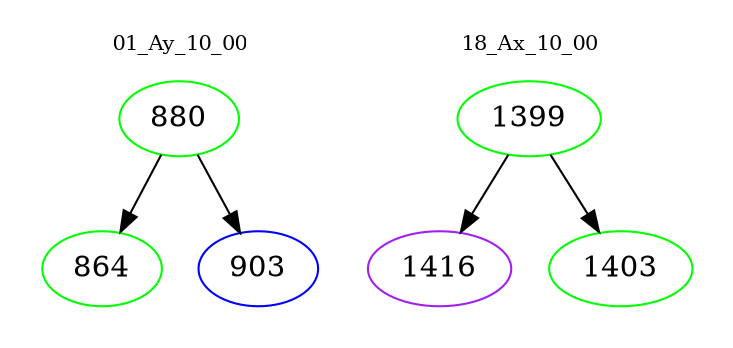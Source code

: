 digraph{
subgraph cluster_0 {
color = white
label = "01_Ay_10_00";
fontsize=10;
T0_880 [label="880", color="green"]
T0_880 -> T0_864 [color="black"]
T0_864 [label="864", color="green"]
T0_880 -> T0_903 [color="black"]
T0_903 [label="903", color="blue"]
}
subgraph cluster_1 {
color = white
label = "18_Ax_10_00";
fontsize=10;
T1_1399 [label="1399", color="green"]
T1_1399 -> T1_1416 [color="black"]
T1_1416 [label="1416", color="purple"]
T1_1399 -> T1_1403 [color="black"]
T1_1403 [label="1403", color="green"]
}
}
